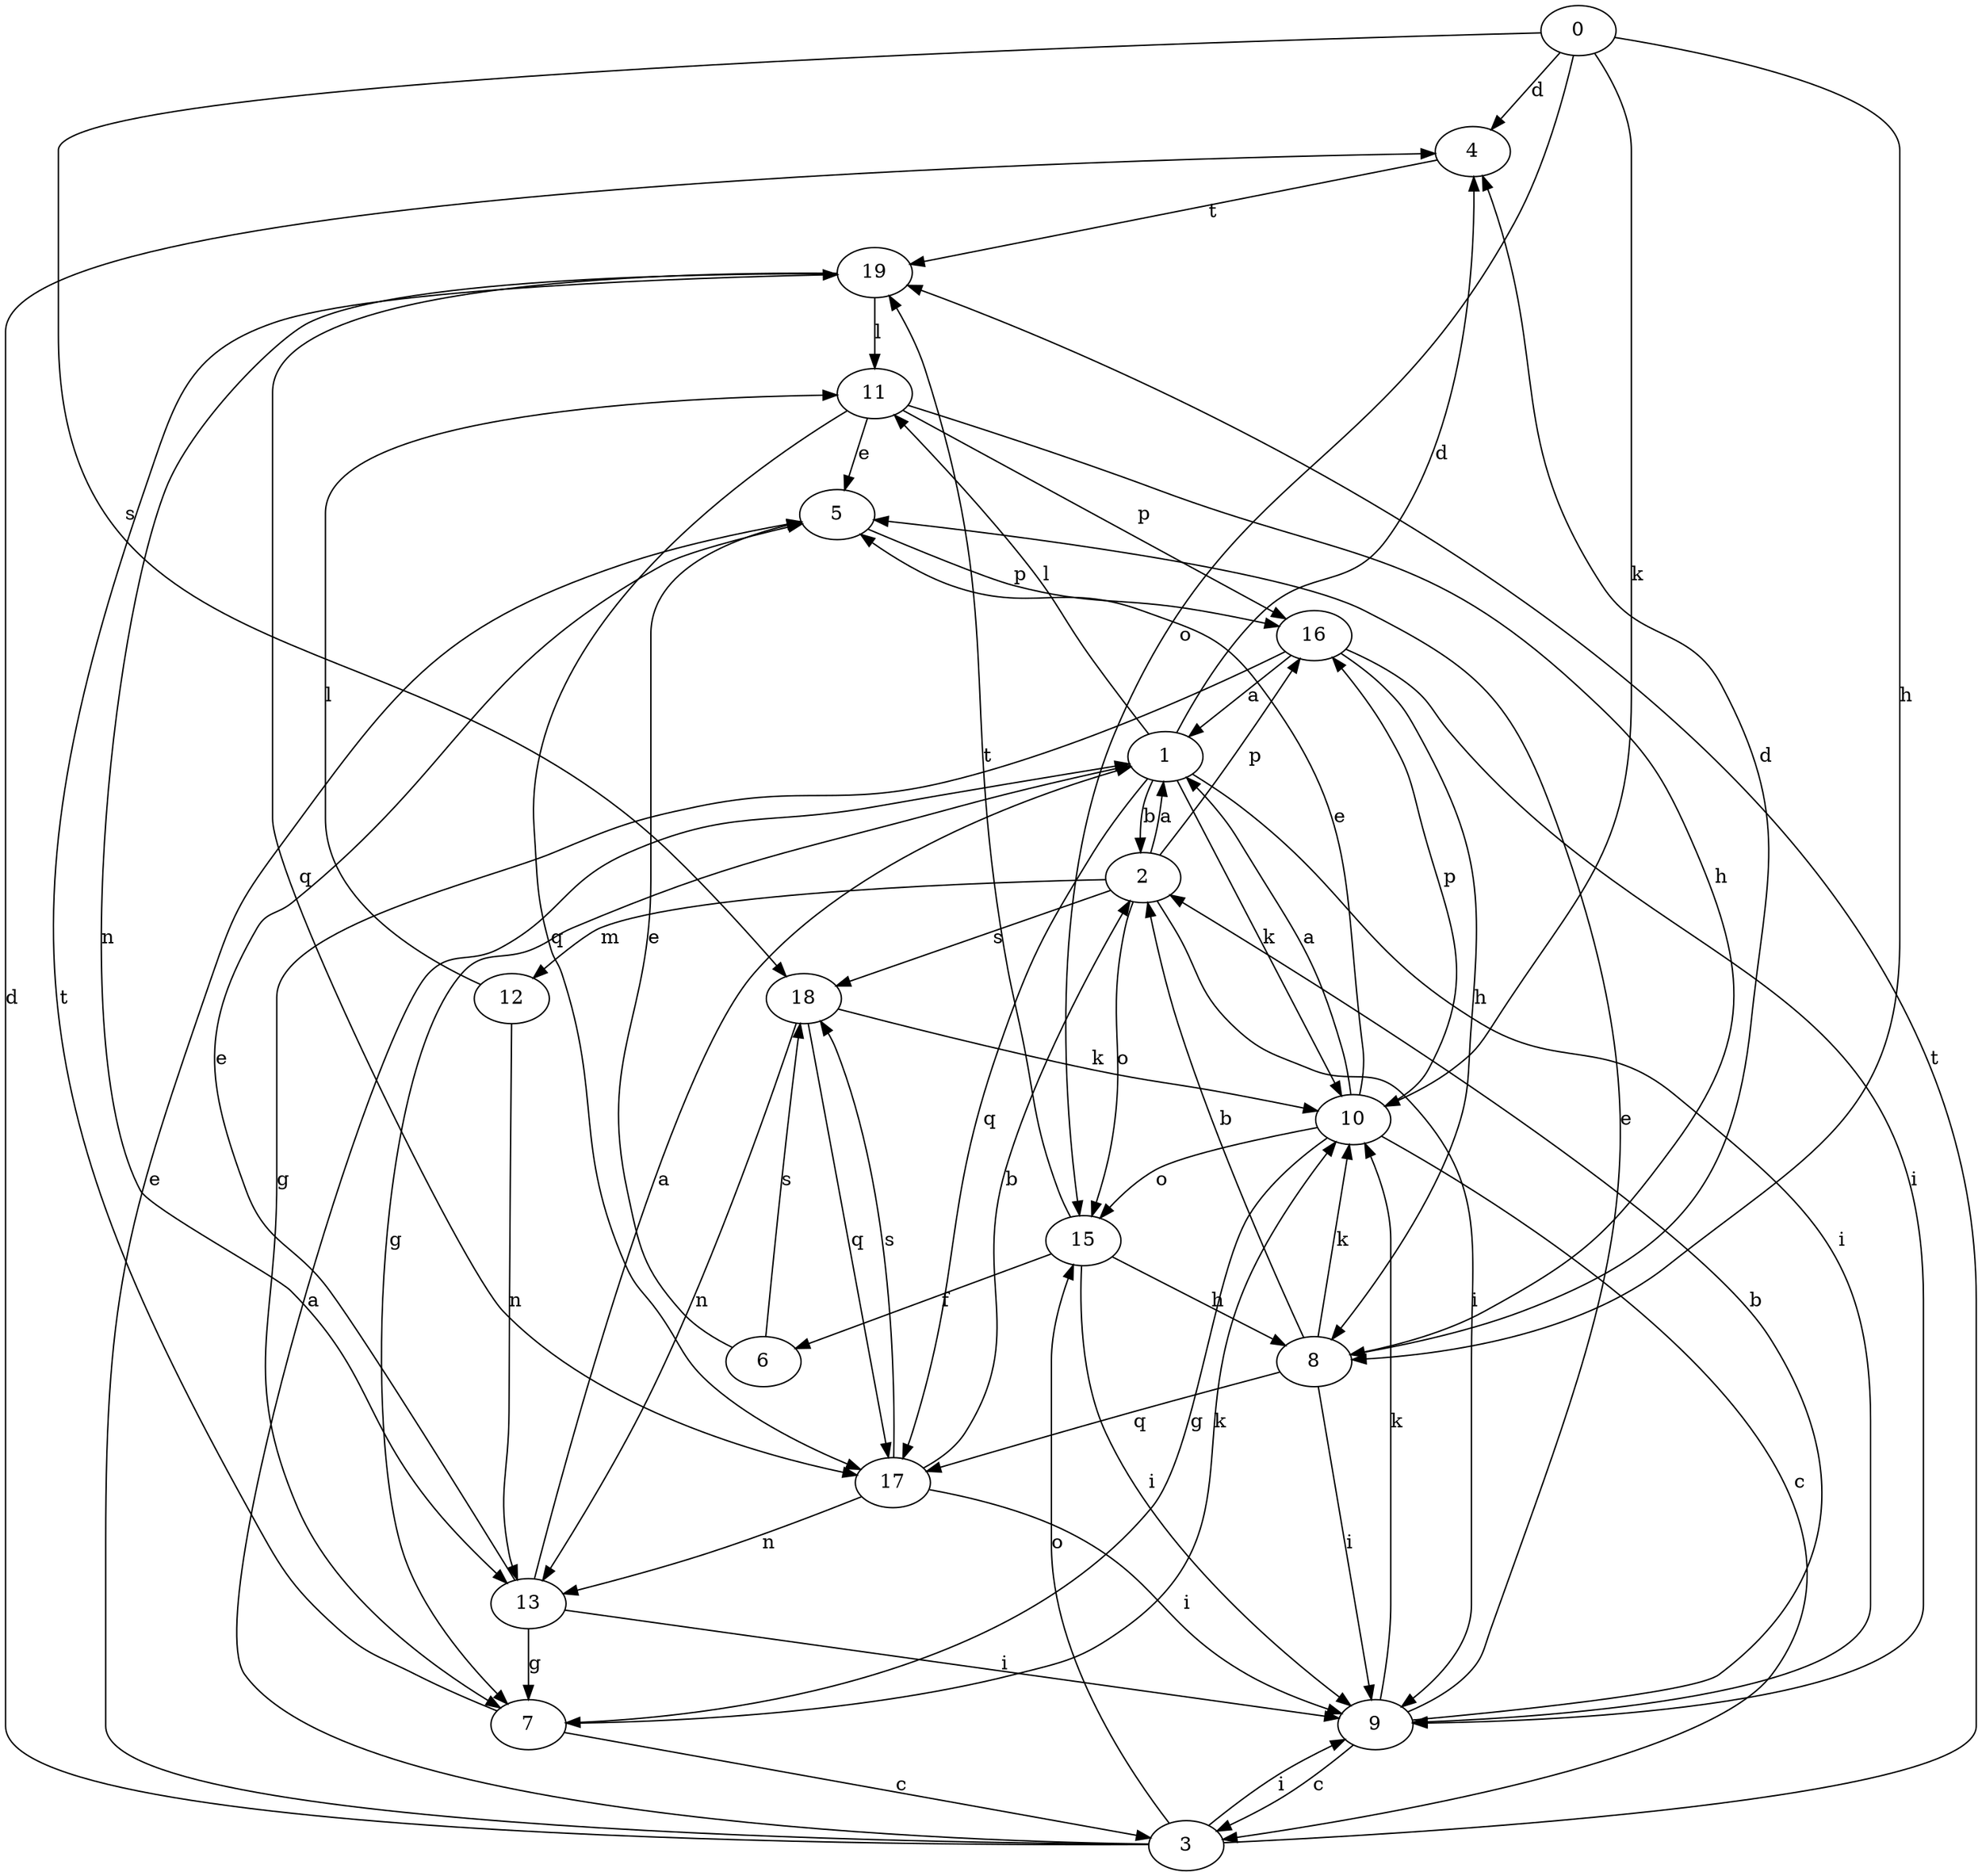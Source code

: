 strict digraph  {
0;
1;
2;
3;
4;
5;
6;
7;
8;
9;
10;
11;
12;
13;
15;
16;
17;
18;
19;
0 -> 4  [label=d];
0 -> 8  [label=h];
0 -> 10  [label=k];
0 -> 15  [label=o];
0 -> 18  [label=s];
1 -> 2  [label=b];
1 -> 4  [label=d];
1 -> 7  [label=g];
1 -> 9  [label=i];
1 -> 10  [label=k];
1 -> 11  [label=l];
1 -> 17  [label=q];
2 -> 1  [label=a];
2 -> 9  [label=i];
2 -> 12  [label=m];
2 -> 15  [label=o];
2 -> 16  [label=p];
2 -> 18  [label=s];
3 -> 1  [label=a];
3 -> 4  [label=d];
3 -> 5  [label=e];
3 -> 9  [label=i];
3 -> 15  [label=o];
3 -> 19  [label=t];
4 -> 19  [label=t];
5 -> 16  [label=p];
6 -> 5  [label=e];
6 -> 18  [label=s];
7 -> 3  [label=c];
7 -> 10  [label=k];
7 -> 19  [label=t];
8 -> 2  [label=b];
8 -> 4  [label=d];
8 -> 9  [label=i];
8 -> 10  [label=k];
8 -> 17  [label=q];
9 -> 2  [label=b];
9 -> 3  [label=c];
9 -> 5  [label=e];
9 -> 10  [label=k];
10 -> 1  [label=a];
10 -> 3  [label=c];
10 -> 5  [label=e];
10 -> 7  [label=g];
10 -> 15  [label=o];
10 -> 16  [label=p];
11 -> 5  [label=e];
11 -> 8  [label=h];
11 -> 16  [label=p];
11 -> 17  [label=q];
12 -> 11  [label=l];
12 -> 13  [label=n];
13 -> 1  [label=a];
13 -> 5  [label=e];
13 -> 7  [label=g];
13 -> 9  [label=i];
15 -> 6  [label=f];
15 -> 8  [label=h];
15 -> 9  [label=i];
15 -> 19  [label=t];
16 -> 1  [label=a];
16 -> 7  [label=g];
16 -> 8  [label=h];
16 -> 9  [label=i];
17 -> 2  [label=b];
17 -> 9  [label=i];
17 -> 13  [label=n];
17 -> 18  [label=s];
18 -> 10  [label=k];
18 -> 13  [label=n];
18 -> 17  [label=q];
19 -> 11  [label=l];
19 -> 13  [label=n];
19 -> 17  [label=q];
}
